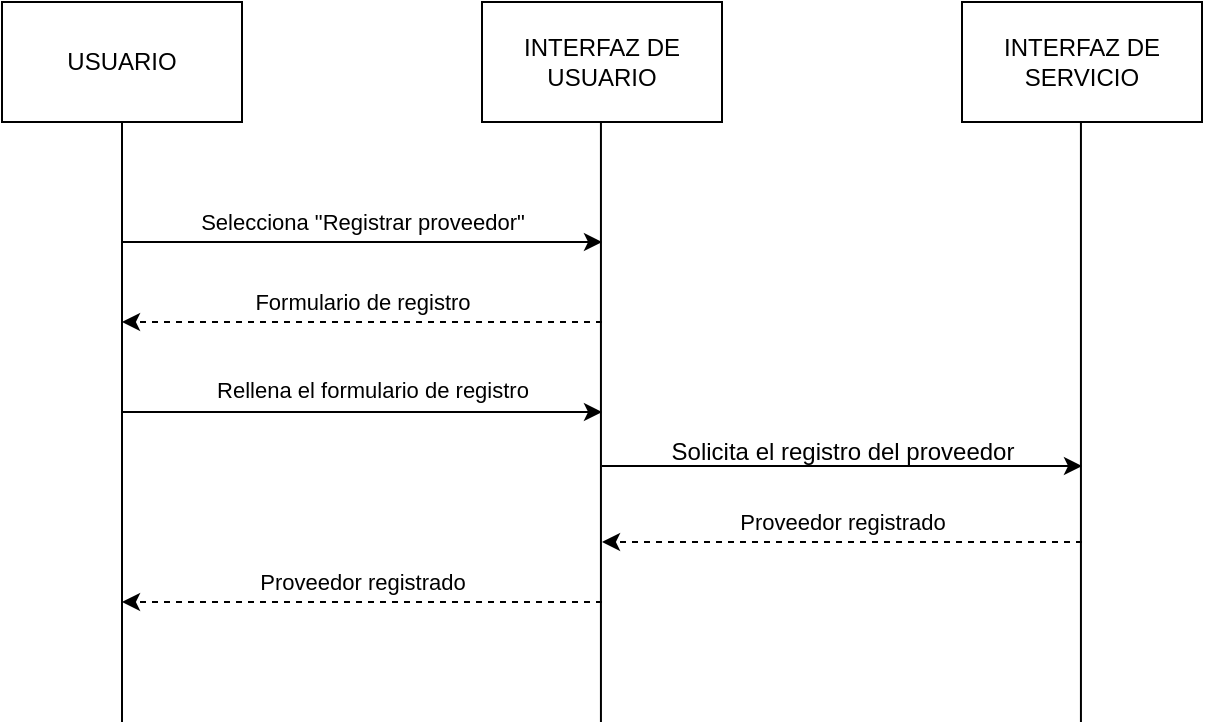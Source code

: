 <mxfile version="25.0.3">
  <diagram name="Página-1" id="B7a7cyluYTpaYuW3HPgA">
    <mxGraphModel dx="836" dy="518" grid="1" gridSize="10" guides="1" tooltips="1" connect="1" arrows="1" fold="1" page="1" pageScale="1" pageWidth="827" pageHeight="1169" math="0" shadow="0">
      <root>
        <mxCell id="0" />
        <mxCell id="1" parent="0" />
        <mxCell id="EKbya75YlMIvNEEUdZdV-1" value="USUARIO" style="rounded=0;whiteSpace=wrap;html=1;" vertex="1" parent="1">
          <mxGeometry x="120" y="240" width="120" height="60" as="geometry" />
        </mxCell>
        <mxCell id="EKbya75YlMIvNEEUdZdV-2" value="INTERFAZ DE USUARIO" style="rounded=0;whiteSpace=wrap;html=1;" vertex="1" parent="1">
          <mxGeometry x="360" y="240" width="120" height="60" as="geometry" />
        </mxCell>
        <mxCell id="EKbya75YlMIvNEEUdZdV-3" value="INTERFAZ DE SERVICIO" style="rounded=0;whiteSpace=wrap;html=1;" vertex="1" parent="1">
          <mxGeometry x="600" y="240" width="120" height="60" as="geometry" />
        </mxCell>
        <mxCell id="EKbya75YlMIvNEEUdZdV-4" value="" style="endArrow=none;html=1;rounded=0;" edge="1" parent="1">
          <mxGeometry width="50" height="50" relative="1" as="geometry">
            <mxPoint x="180" y="600" as="sourcePoint" />
            <mxPoint x="180" y="300" as="targetPoint" />
          </mxGeometry>
        </mxCell>
        <mxCell id="EKbya75YlMIvNEEUdZdV-5" value="" style="endArrow=none;html=1;rounded=0;" edge="1" parent="1">
          <mxGeometry width="50" height="50" relative="1" as="geometry">
            <mxPoint x="419.47" y="600" as="sourcePoint" />
            <mxPoint x="419.47" y="300" as="targetPoint" />
          </mxGeometry>
        </mxCell>
        <mxCell id="EKbya75YlMIvNEEUdZdV-6" value="" style="endArrow=none;html=1;rounded=0;" edge="1" parent="1">
          <mxGeometry width="50" height="50" relative="1" as="geometry">
            <mxPoint x="659.47" y="600" as="sourcePoint" />
            <mxPoint x="659.47" y="300" as="targetPoint" />
          </mxGeometry>
        </mxCell>
        <mxCell id="EKbya75YlMIvNEEUdZdV-7" value="" style="endArrow=classic;html=1;rounded=0;" edge="1" parent="1">
          <mxGeometry width="50" height="50" relative="1" as="geometry">
            <mxPoint x="180" y="360" as="sourcePoint" />
            <mxPoint x="420" y="360" as="targetPoint" />
          </mxGeometry>
        </mxCell>
        <mxCell id="EKbya75YlMIvNEEUdZdV-8" value="Selecciona &quot;Registrar proveedor&quot;" style="edgeLabel;html=1;align=center;verticalAlign=middle;resizable=0;points=[];" vertex="1" connectable="0" parent="EKbya75YlMIvNEEUdZdV-7">
          <mxGeometry x="-0.203" y="-4" relative="1" as="geometry">
            <mxPoint x="24" y="-14" as="offset" />
          </mxGeometry>
        </mxCell>
        <mxCell id="EKbya75YlMIvNEEUdZdV-9" value="" style="endArrow=classic;html=1;rounded=0;dashed=1;" edge="1" parent="1">
          <mxGeometry width="50" height="50" relative="1" as="geometry">
            <mxPoint x="420" y="400" as="sourcePoint" />
            <mxPoint x="180" y="400" as="targetPoint" />
          </mxGeometry>
        </mxCell>
        <mxCell id="EKbya75YlMIvNEEUdZdV-10" value="Formulario de registro" style="edgeLabel;html=1;align=center;verticalAlign=middle;resizable=0;points=[];" vertex="1" connectable="0" parent="EKbya75YlMIvNEEUdZdV-9">
          <mxGeometry x="0.098" y="-4" relative="1" as="geometry">
            <mxPoint x="12" y="-6" as="offset" />
          </mxGeometry>
        </mxCell>
        <mxCell id="EKbya75YlMIvNEEUdZdV-11" value="" style="endArrow=classic;html=1;rounded=0;" edge="1" parent="1">
          <mxGeometry width="50" height="50" relative="1" as="geometry">
            <mxPoint x="420" y="472" as="sourcePoint" />
            <mxPoint x="660" y="472" as="targetPoint" />
          </mxGeometry>
        </mxCell>
        <mxCell id="EKbya75YlMIvNEEUdZdV-12" value="Solicita el registro del proveedor" style="text;html=1;align=center;verticalAlign=middle;resizable=0;points=[];autosize=1;strokeColor=none;fillColor=none;" vertex="1" parent="1">
          <mxGeometry x="445" y="450" width="190" height="30" as="geometry" />
        </mxCell>
        <mxCell id="EKbya75YlMIvNEEUdZdV-13" value="" style="endArrow=classic;html=1;rounded=0;dashed=1;" edge="1" parent="1">
          <mxGeometry width="50" height="50" relative="1" as="geometry">
            <mxPoint x="660" y="510" as="sourcePoint" />
            <mxPoint x="420" y="510" as="targetPoint" />
          </mxGeometry>
        </mxCell>
        <mxCell id="EKbya75YlMIvNEEUdZdV-14" value="Proveedor registrado" style="edgeLabel;html=1;align=center;verticalAlign=middle;resizable=0;points=[];" vertex="1" connectable="0" parent="EKbya75YlMIvNEEUdZdV-13">
          <mxGeometry x="-0.007" y="-5" relative="1" as="geometry">
            <mxPoint x="-1" y="-5" as="offset" />
          </mxGeometry>
        </mxCell>
        <mxCell id="EKbya75YlMIvNEEUdZdV-15" value="" style="endArrow=classic;html=1;rounded=0;dashed=1;" edge="1" parent="1">
          <mxGeometry width="50" height="50" relative="1" as="geometry">
            <mxPoint x="420" y="540" as="sourcePoint" />
            <mxPoint x="180" y="540" as="targetPoint" />
          </mxGeometry>
        </mxCell>
        <mxCell id="EKbya75YlMIvNEEUdZdV-16" value="Proveedor registrado" style="edgeLabel;html=1;align=center;verticalAlign=middle;resizable=0;points=[];" vertex="1" connectable="0" parent="EKbya75YlMIvNEEUdZdV-15">
          <mxGeometry x="-0.007" y="-5" relative="1" as="geometry">
            <mxPoint x="-1" y="-5" as="offset" />
          </mxGeometry>
        </mxCell>
        <mxCell id="EKbya75YlMIvNEEUdZdV-17" value="" style="endArrow=classic;html=1;rounded=0;" edge="1" parent="1">
          <mxGeometry width="50" height="50" relative="1" as="geometry">
            <mxPoint x="180" y="445" as="sourcePoint" />
            <mxPoint x="420" y="445" as="targetPoint" />
          </mxGeometry>
        </mxCell>
        <mxCell id="EKbya75YlMIvNEEUdZdV-18" value="Rellena el formulario de registro" style="edgeLabel;html=1;align=center;verticalAlign=middle;resizable=0;points=[];" vertex="1" connectable="0" parent="1">
          <mxGeometry x="323.001" y="430" as="geometry">
            <mxPoint x="-18" y="4" as="offset" />
          </mxGeometry>
        </mxCell>
      </root>
    </mxGraphModel>
  </diagram>
</mxfile>
